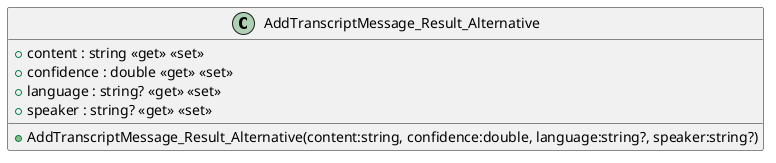@startuml
class AddTranscriptMessage_Result_Alternative {
    + AddTranscriptMessage_Result_Alternative(content:string, confidence:double, language:string?, speaker:string?)
    + content : string <<get>> <<set>>
    + confidence : double <<get>> <<set>>
    + language : string? <<get>> <<set>>
    + speaker : string? <<get>> <<set>>
}
@enduml
